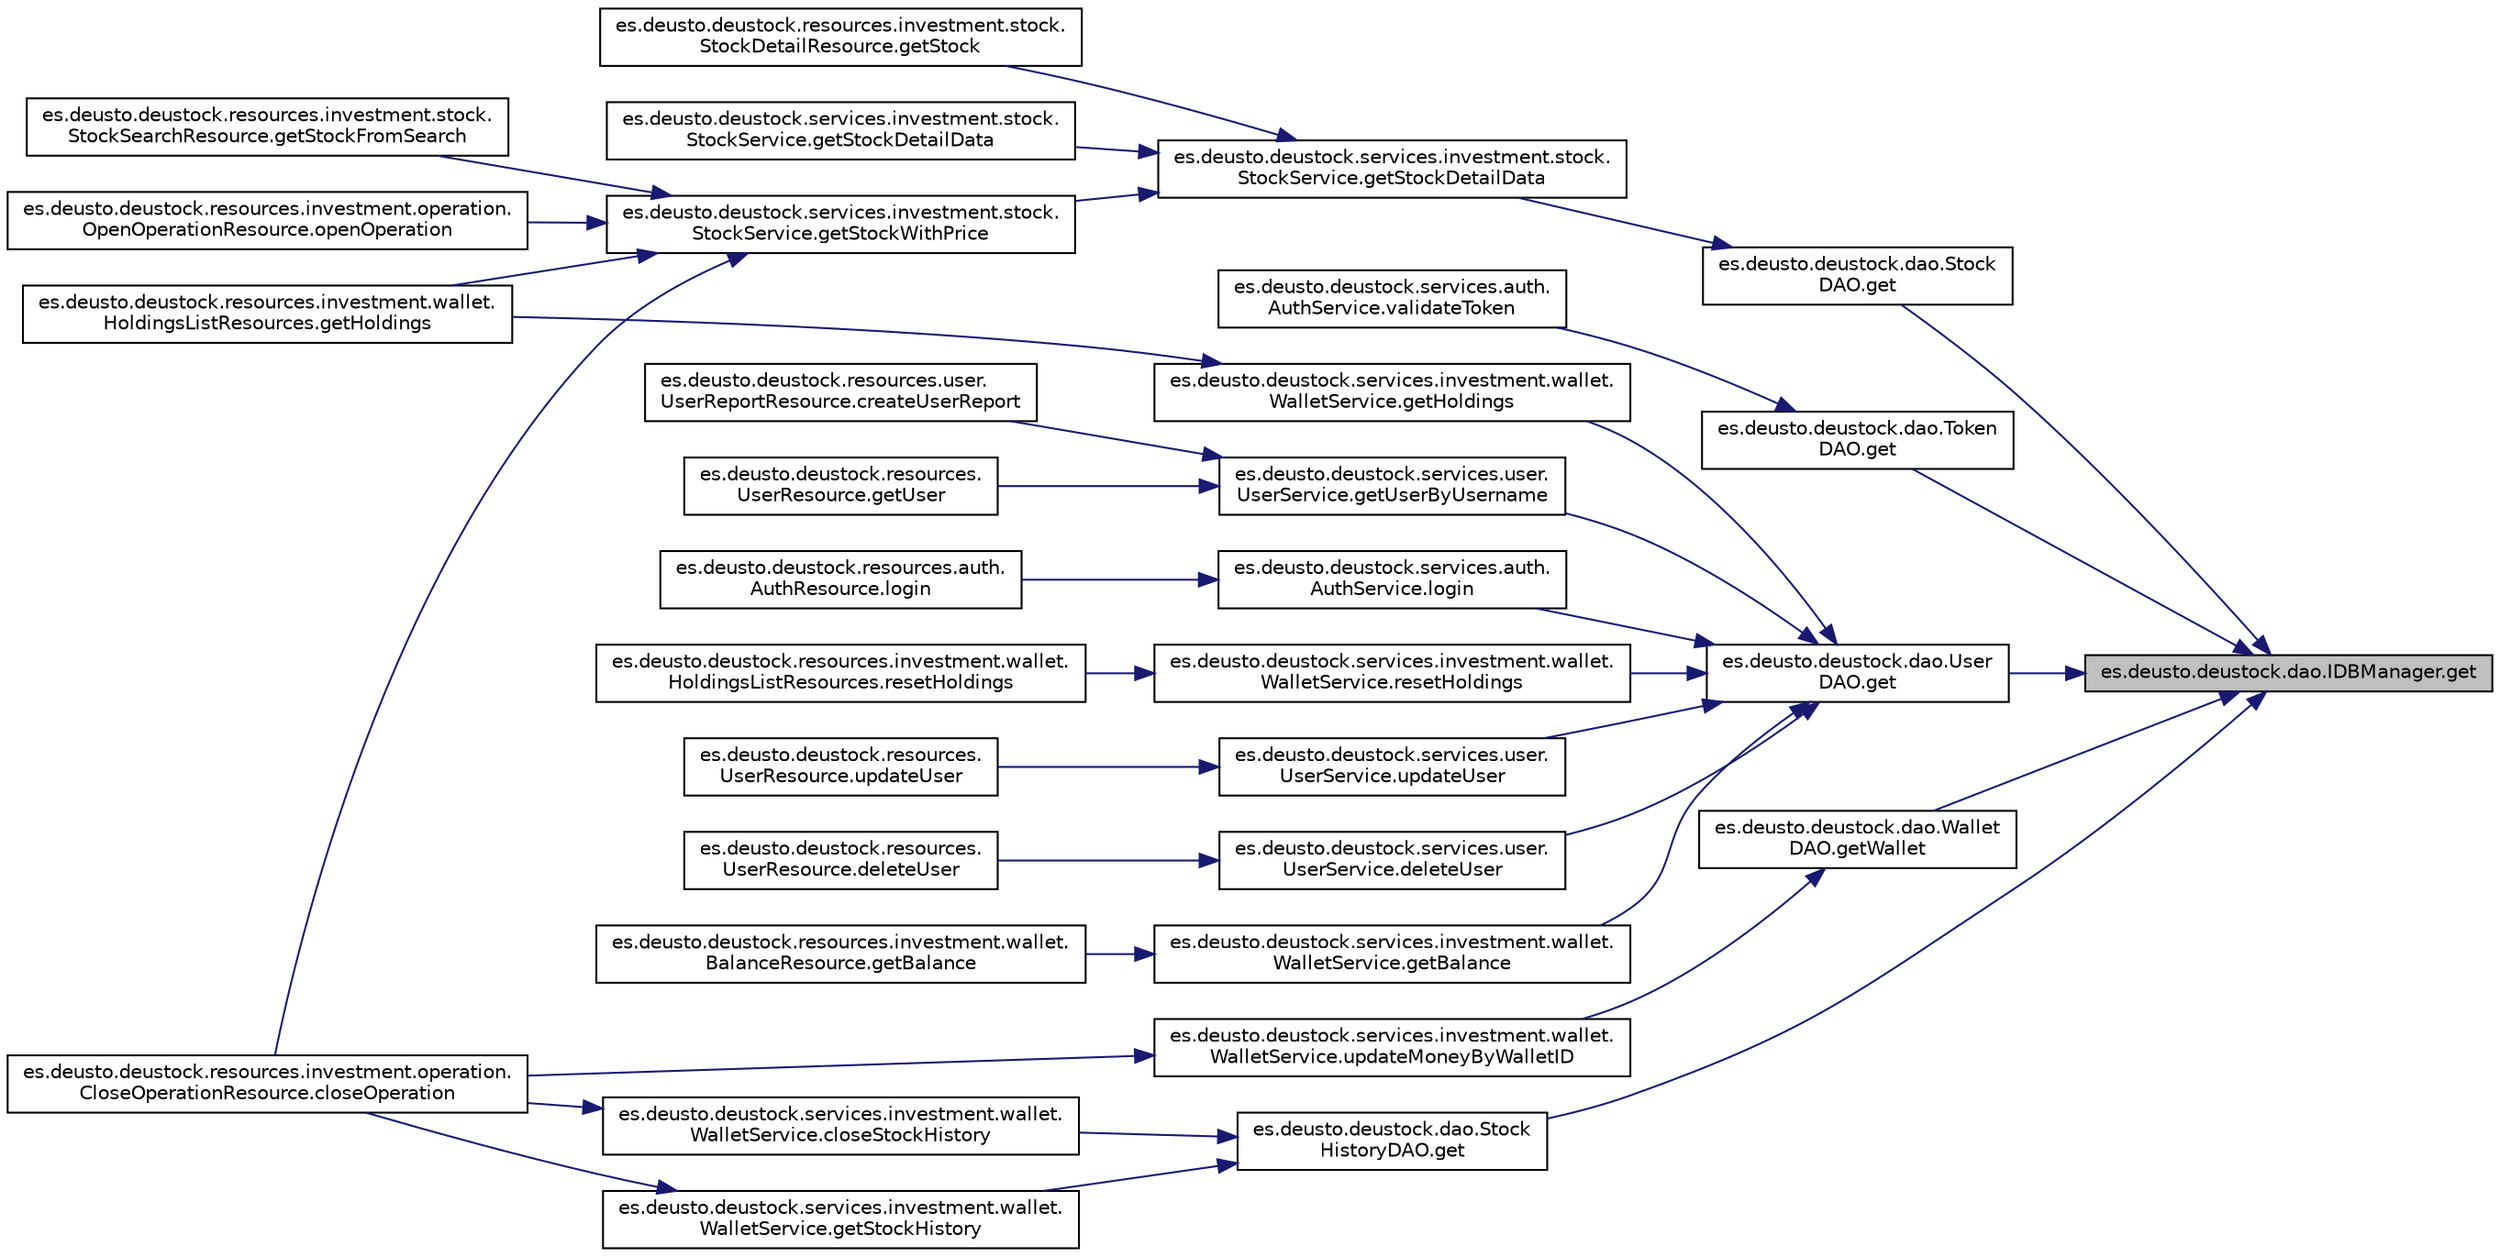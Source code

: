 digraph "es.deusto.deustock.dao.IDBManager.get"
{
 // LATEX_PDF_SIZE
  edge [fontname="Helvetica",fontsize="10",labelfontname="Helvetica",labelfontsize="10"];
  node [fontname="Helvetica",fontsize="10",shape=record];
  rankdir="RL";
  Node1 [label="es.deusto.deustock.dao.IDBManager.get",height=0.2,width=0.4,color="black", fillcolor="grey75", style="filled", fontcolor="black",tooltip=" "];
  Node1 -> Node2 [dir="back",color="midnightblue",fontsize="10",style="solid",fontname="Helvetica"];
  Node2 [label="es.deusto.deustock.dao.Stock\lDAO.get",height=0.2,width=0.4,color="black", fillcolor="white", style="filled",URL="$classes_1_1deusto_1_1deustock_1_1dao_1_1_stock_d_a_o.html#ab2b50157183912f05cf37bdb0943dc84",tooltip=" "];
  Node2 -> Node3 [dir="back",color="midnightblue",fontsize="10",style="solid",fontname="Helvetica"];
  Node3 [label="es.deusto.deustock.services.investment.stock.\lStockService.getStockDetailData",height=0.2,width=0.4,color="black", fillcolor="white", style="filled",URL="$classes_1_1deusto_1_1deustock_1_1services_1_1investment_1_1stock_1_1_stock_service.html#a101f7dbdc381c952cb376217958eb709",tooltip=" "];
  Node3 -> Node4 [dir="back",color="midnightblue",fontsize="10",style="solid",fontname="Helvetica"];
  Node4 [label="es.deusto.deustock.resources.investment.stock.\lStockDetailResource.getStock",height=0.2,width=0.4,color="black", fillcolor="white", style="filled",URL="$classes_1_1deusto_1_1deustock_1_1resources_1_1investment_1_1stock_1_1_stock_detail_resource.html#aec037d897c2abde6e0cd2c395bc36351",tooltip=" "];
  Node3 -> Node5 [dir="back",color="midnightblue",fontsize="10",style="solid",fontname="Helvetica"];
  Node5 [label="es.deusto.deustock.services.investment.stock.\lStockService.getStockDetailData",height=0.2,width=0.4,color="black", fillcolor="white", style="filled",URL="$classes_1_1deusto_1_1deustock_1_1services_1_1investment_1_1stock_1_1_stock_service.html#a2d5603a5d1c515d3186dce6bf7635e71",tooltip=" "];
  Node3 -> Node6 [dir="back",color="midnightblue",fontsize="10",style="solid",fontname="Helvetica"];
  Node6 [label="es.deusto.deustock.services.investment.stock.\lStockService.getStockWithPrice",height=0.2,width=0.4,color="black", fillcolor="white", style="filled",URL="$classes_1_1deusto_1_1deustock_1_1services_1_1investment_1_1stock_1_1_stock_service.html#a2817fd3f92923be33c1271f801d5debf",tooltip=" "];
  Node6 -> Node7 [dir="back",color="midnightblue",fontsize="10",style="solid",fontname="Helvetica"];
  Node7 [label="es.deusto.deustock.resources.investment.operation.\lCloseOperationResource.closeOperation",height=0.2,width=0.4,color="black", fillcolor="white", style="filled",URL="$classes_1_1deusto_1_1deustock_1_1resources_1_1investment_1_1operation_1_1_close_operation_resource.html#a97a5e40fc7a80e301007021f36f79319",tooltip=" "];
  Node6 -> Node8 [dir="back",color="midnightblue",fontsize="10",style="solid",fontname="Helvetica"];
  Node8 [label="es.deusto.deustock.resources.investment.wallet.\lHoldingsListResources.getHoldings",height=0.2,width=0.4,color="black", fillcolor="white", style="filled",URL="$classes_1_1deusto_1_1deustock_1_1resources_1_1investment_1_1wallet_1_1_holdings_list_resources.html#a2ef4da272998d4d00c1c1d7b662f0b60",tooltip=" "];
  Node6 -> Node9 [dir="back",color="midnightblue",fontsize="10",style="solid",fontname="Helvetica"];
  Node9 [label="es.deusto.deustock.resources.investment.stock.\lStockSearchResource.getStockFromSearch",height=0.2,width=0.4,color="black", fillcolor="white", style="filled",URL="$classes_1_1deusto_1_1deustock_1_1resources_1_1investment_1_1stock_1_1_stock_search_resource.html#a9905816bf59687ff2dc13d9609711f39",tooltip=" "];
  Node6 -> Node10 [dir="back",color="midnightblue",fontsize="10",style="solid",fontname="Helvetica"];
  Node10 [label="es.deusto.deustock.resources.investment.operation.\lOpenOperationResource.openOperation",height=0.2,width=0.4,color="black", fillcolor="white", style="filled",URL="$classes_1_1deusto_1_1deustock_1_1resources_1_1investment_1_1operation_1_1_open_operation_resource.html#a88bee32642d5698a9fc5dcda9c76caa3",tooltip=" "];
  Node1 -> Node11 [dir="back",color="midnightblue",fontsize="10",style="solid",fontname="Helvetica"];
  Node11 [label="es.deusto.deustock.dao.Token\lDAO.get",height=0.2,width=0.4,color="black", fillcolor="white", style="filled",URL="$classes_1_1deusto_1_1deustock_1_1dao_1_1_token_d_a_o.html#a779e49a5147084b4dfca8766a1476887",tooltip=" "];
  Node11 -> Node12 [dir="back",color="midnightblue",fontsize="10",style="solid",fontname="Helvetica"];
  Node12 [label="es.deusto.deustock.services.auth.\lAuthService.validateToken",height=0.2,width=0.4,color="black", fillcolor="white", style="filled",URL="$classes_1_1deusto_1_1deustock_1_1services_1_1auth_1_1_auth_service.html#a9884b6f975c0c224e53f998f32e7843b",tooltip=" "];
  Node1 -> Node13 [dir="back",color="midnightblue",fontsize="10",style="solid",fontname="Helvetica"];
  Node13 [label="es.deusto.deustock.dao.User\lDAO.get",height=0.2,width=0.4,color="black", fillcolor="white", style="filled",URL="$classes_1_1deusto_1_1deustock_1_1dao_1_1_user_d_a_o.html#a4703803a6cb9ef34dab610d1e55a114e",tooltip=" "];
  Node13 -> Node14 [dir="back",color="midnightblue",fontsize="10",style="solid",fontname="Helvetica"];
  Node14 [label="es.deusto.deustock.services.user.\lUserService.deleteUser",height=0.2,width=0.4,color="black", fillcolor="white", style="filled",URL="$classes_1_1deusto_1_1deustock_1_1services_1_1user_1_1_user_service.html#a9a960b10d784446947a4548fd4899b41",tooltip=" "];
  Node14 -> Node15 [dir="back",color="midnightblue",fontsize="10",style="solid",fontname="Helvetica"];
  Node15 [label="es.deusto.deustock.resources.\lUserResource.deleteUser",height=0.2,width=0.4,color="black", fillcolor="white", style="filled",URL="$classes_1_1deusto_1_1deustock_1_1resources_1_1_user_resource.html#a2690eaef44f0c5dede4241d6d54f835c",tooltip=" "];
  Node13 -> Node16 [dir="back",color="midnightblue",fontsize="10",style="solid",fontname="Helvetica"];
  Node16 [label="es.deusto.deustock.services.investment.wallet.\lWalletService.getBalance",height=0.2,width=0.4,color="black", fillcolor="white", style="filled",URL="$classes_1_1deusto_1_1deustock_1_1services_1_1investment_1_1wallet_1_1_wallet_service.html#ad004f3601e4d6f92f89ce4429001fe76",tooltip=" "];
  Node16 -> Node17 [dir="back",color="midnightblue",fontsize="10",style="solid",fontname="Helvetica"];
  Node17 [label="es.deusto.deustock.resources.investment.wallet.\lBalanceResource.getBalance",height=0.2,width=0.4,color="black", fillcolor="white", style="filled",URL="$classes_1_1deusto_1_1deustock_1_1resources_1_1investment_1_1wallet_1_1_balance_resource.html#ada9fe42478c28b1572e78d7d42101895",tooltip=" "];
  Node13 -> Node18 [dir="back",color="midnightblue",fontsize="10",style="solid",fontname="Helvetica"];
  Node18 [label="es.deusto.deustock.services.investment.wallet.\lWalletService.getHoldings",height=0.2,width=0.4,color="black", fillcolor="white", style="filled",URL="$classes_1_1deusto_1_1deustock_1_1services_1_1investment_1_1wallet_1_1_wallet_service.html#a831f7ed9509f7f94a901a7a6f236b60e",tooltip=" "];
  Node18 -> Node8 [dir="back",color="midnightblue",fontsize="10",style="solid",fontname="Helvetica"];
  Node13 -> Node19 [dir="back",color="midnightblue",fontsize="10",style="solid",fontname="Helvetica"];
  Node19 [label="es.deusto.deustock.services.user.\lUserService.getUserByUsername",height=0.2,width=0.4,color="black", fillcolor="white", style="filled",URL="$classes_1_1deusto_1_1deustock_1_1services_1_1user_1_1_user_service.html#aedc7c5516b26643d744244f668229f16",tooltip=" "];
  Node19 -> Node20 [dir="back",color="midnightblue",fontsize="10",style="solid",fontname="Helvetica"];
  Node20 [label="es.deusto.deustock.resources.user.\lUserReportResource.createUserReport",height=0.2,width=0.4,color="black", fillcolor="white", style="filled",URL="$classes_1_1deusto_1_1deustock_1_1resources_1_1user_1_1_user_report_resource.html#a011c1f91993fc227cc5e548dd457a6f8",tooltip=" "];
  Node19 -> Node21 [dir="back",color="midnightblue",fontsize="10",style="solid",fontname="Helvetica"];
  Node21 [label="es.deusto.deustock.resources.\lUserResource.getUser",height=0.2,width=0.4,color="black", fillcolor="white", style="filled",URL="$classes_1_1deusto_1_1deustock_1_1resources_1_1_user_resource.html#a376eca9da75a5293c5ac1977213fa856",tooltip=" "];
  Node13 -> Node22 [dir="back",color="midnightblue",fontsize="10",style="solid",fontname="Helvetica"];
  Node22 [label="es.deusto.deustock.services.auth.\lAuthService.login",height=0.2,width=0.4,color="black", fillcolor="white", style="filled",URL="$classes_1_1deusto_1_1deustock_1_1services_1_1auth_1_1_auth_service.html#a4220177ca0caac94511e0b1a68d4298a",tooltip=" "];
  Node22 -> Node23 [dir="back",color="midnightblue",fontsize="10",style="solid",fontname="Helvetica"];
  Node23 [label="es.deusto.deustock.resources.auth.\lAuthResource.login",height=0.2,width=0.4,color="black", fillcolor="white", style="filled",URL="$classes_1_1deusto_1_1deustock_1_1resources_1_1auth_1_1_auth_resource.html#a329de8a284fb806f708bd93dc9d9b570",tooltip=" "];
  Node13 -> Node24 [dir="back",color="midnightblue",fontsize="10",style="solid",fontname="Helvetica"];
  Node24 [label="es.deusto.deustock.services.investment.wallet.\lWalletService.resetHoldings",height=0.2,width=0.4,color="black", fillcolor="white", style="filled",URL="$classes_1_1deusto_1_1deustock_1_1services_1_1investment_1_1wallet_1_1_wallet_service.html#a30505009de96a7de133561636ac7a9df",tooltip=" "];
  Node24 -> Node25 [dir="back",color="midnightblue",fontsize="10",style="solid",fontname="Helvetica"];
  Node25 [label="es.deusto.deustock.resources.investment.wallet.\lHoldingsListResources.resetHoldings",height=0.2,width=0.4,color="black", fillcolor="white", style="filled",URL="$classes_1_1deusto_1_1deustock_1_1resources_1_1investment_1_1wallet_1_1_holdings_list_resources.html#a7e422acbd40e8901881cb53753765b8e",tooltip=" "];
  Node13 -> Node26 [dir="back",color="midnightblue",fontsize="10",style="solid",fontname="Helvetica"];
  Node26 [label="es.deusto.deustock.services.user.\lUserService.updateUser",height=0.2,width=0.4,color="black", fillcolor="white", style="filled",URL="$classes_1_1deusto_1_1deustock_1_1services_1_1user_1_1_user_service.html#abc6ff25603cdb2019c60019999fc33f9",tooltip=" "];
  Node26 -> Node27 [dir="back",color="midnightblue",fontsize="10",style="solid",fontname="Helvetica"];
  Node27 [label="es.deusto.deustock.resources.\lUserResource.updateUser",height=0.2,width=0.4,color="black", fillcolor="white", style="filled",URL="$classes_1_1deusto_1_1deustock_1_1resources_1_1_user_resource.html#a6826c7d43a36a2f47b795ce4ef8e69ba",tooltip=" "];
  Node1 -> Node28 [dir="back",color="midnightblue",fontsize="10",style="solid",fontname="Helvetica"];
  Node28 [label="es.deusto.deustock.dao.Stock\lHistoryDAO.get",height=0.2,width=0.4,color="black", fillcolor="white", style="filled",URL="$classes_1_1deusto_1_1deustock_1_1dao_1_1_stock_history_d_a_o.html#a0672ba4b889fa6e64299ee5091deaa1c",tooltip=" "];
  Node28 -> Node29 [dir="back",color="midnightblue",fontsize="10",style="solid",fontname="Helvetica"];
  Node29 [label="es.deusto.deustock.services.investment.wallet.\lWalletService.closeStockHistory",height=0.2,width=0.4,color="black", fillcolor="white", style="filled",URL="$classes_1_1deusto_1_1deustock_1_1services_1_1investment_1_1wallet_1_1_wallet_service.html#a61f33e4e171210df05061b770daa7c30",tooltip=" "];
  Node29 -> Node7 [dir="back",color="midnightblue",fontsize="10",style="solid",fontname="Helvetica"];
  Node28 -> Node30 [dir="back",color="midnightblue",fontsize="10",style="solid",fontname="Helvetica"];
  Node30 [label="es.deusto.deustock.services.investment.wallet.\lWalletService.getStockHistory",height=0.2,width=0.4,color="black", fillcolor="white", style="filled",URL="$classes_1_1deusto_1_1deustock_1_1services_1_1investment_1_1wallet_1_1_wallet_service.html#a0d702bd3ca121977f896335abf8ad18f",tooltip=" "];
  Node30 -> Node7 [dir="back",color="midnightblue",fontsize="10",style="solid",fontname="Helvetica"];
  Node1 -> Node31 [dir="back",color="midnightblue",fontsize="10",style="solid",fontname="Helvetica"];
  Node31 [label="es.deusto.deustock.dao.Wallet\lDAO.getWallet",height=0.2,width=0.4,color="black", fillcolor="white", style="filled",URL="$classes_1_1deusto_1_1deustock_1_1dao_1_1_wallet_d_a_o.html#abeb640353777908e9b27291ac2a7bcc7",tooltip=" "];
  Node31 -> Node32 [dir="back",color="midnightblue",fontsize="10",style="solid",fontname="Helvetica"];
  Node32 [label="es.deusto.deustock.services.investment.wallet.\lWalletService.updateMoneyByWalletID",height=0.2,width=0.4,color="black", fillcolor="white", style="filled",URL="$classes_1_1deusto_1_1deustock_1_1services_1_1investment_1_1wallet_1_1_wallet_service.html#aeb07cd72978a280172b306c7b11d15d3",tooltip=" "];
  Node32 -> Node7 [dir="back",color="midnightblue",fontsize="10",style="solid",fontname="Helvetica"];
}
